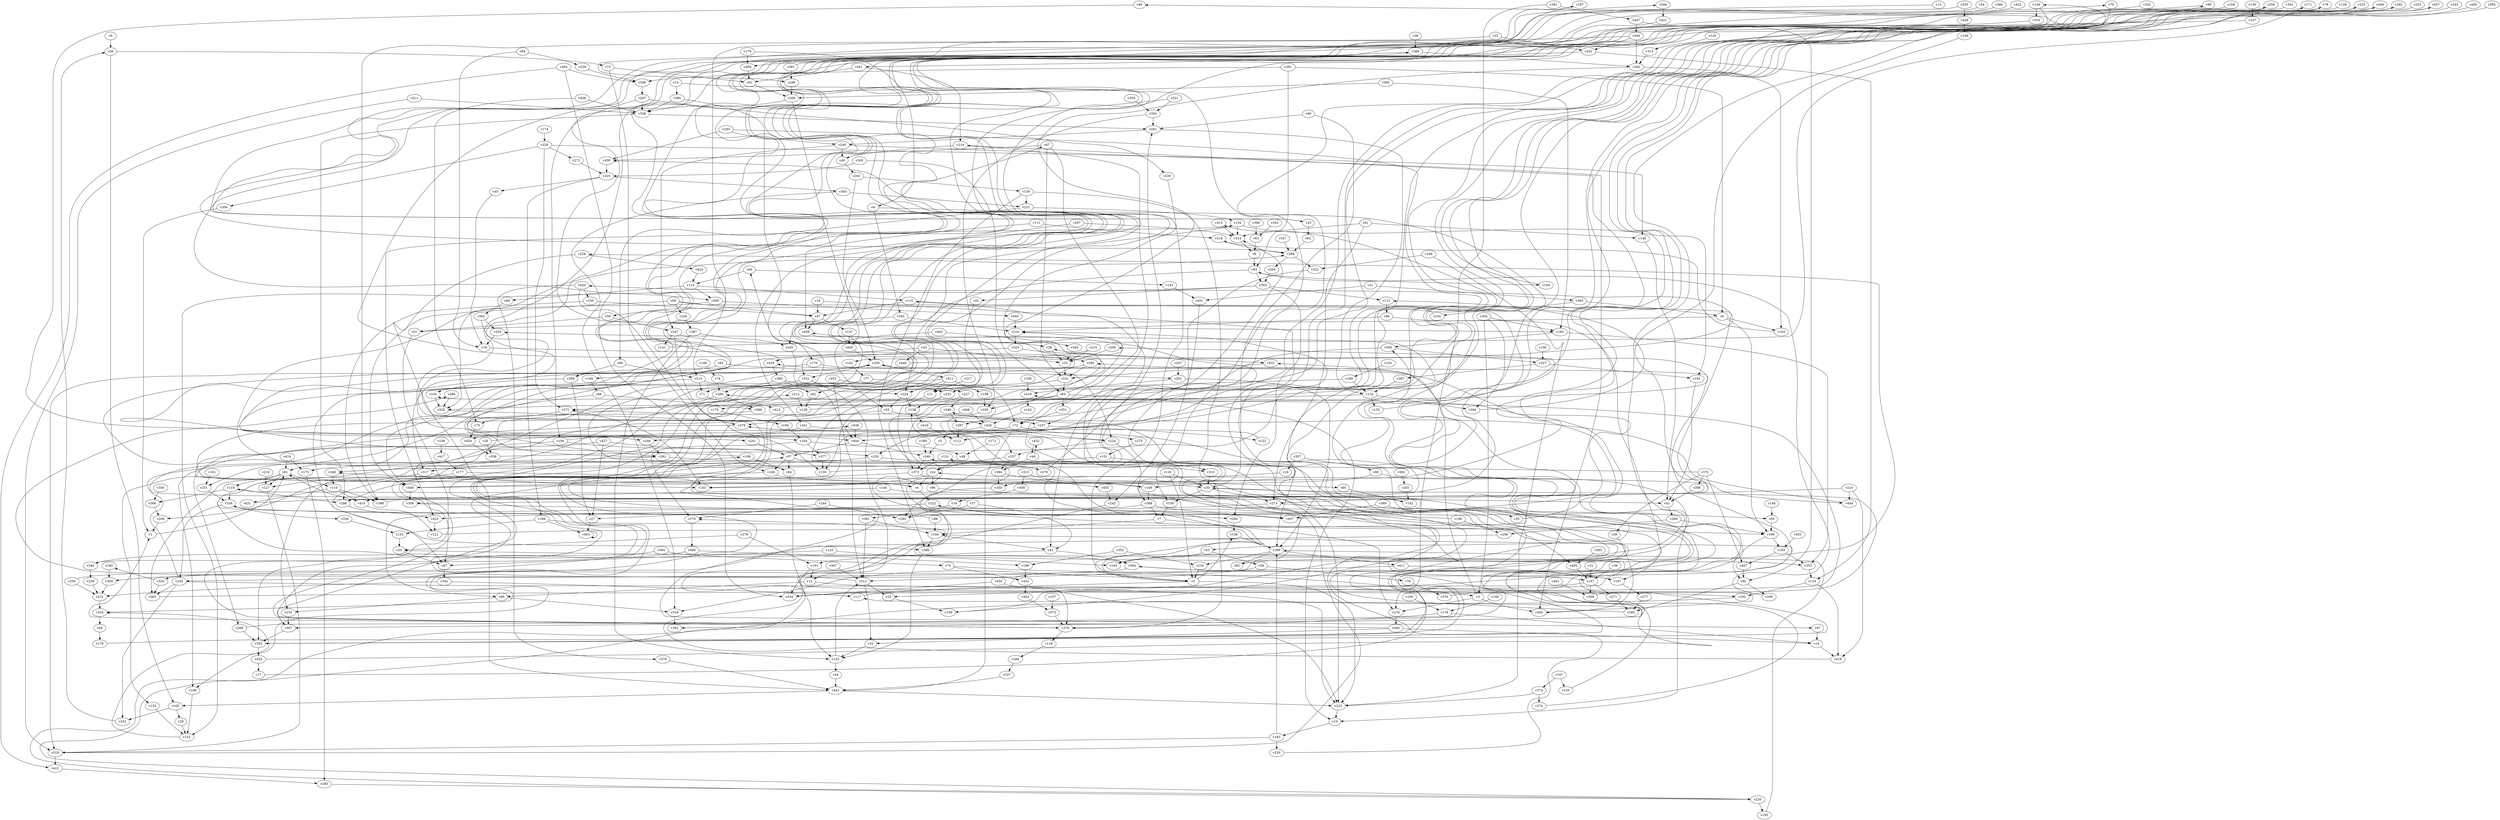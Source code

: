 // Benchmark game 685 - 460 vertices
// time_bound: 99
// targets: v162
digraph G {
    v0 [name="v0", player=0];
    v1 [name="v1", player=0];
    v2 [name="v2", player=0];
    v3 [name="v3", player=0];
    v4 [name="v4", player=0];
    v5 [name="v5", player=0];
    v6 [name="v6", player=1];
    v7 [name="v7", player=1];
    v8 [name="v8", player=1];
    v9 [name="v9", player=0];
    v10 [name="v10", player=0];
    v11 [name="v11", player=0];
    v12 [name="v12", player=0];
    v13 [name="v13", player=0];
    v14 [name="v14", player=1];
    v15 [name="v15", player=0];
    v16 [name="v16", player=1];
    v17 [name="v17", player=1];
    v18 [name="v18", player=0];
    v19 [name="v19", player=0];
    v20 [name="v20", player=1];
    v21 [name="v21", player=1];
    v22 [name="v22", player=0];
    v23 [name="v23", player=1];
    v24 [name="v24", player=1];
    v25 [name="v25", player=0];
    v26 [name="v26", player=1];
    v27 [name="v27", player=0];
    v28 [name="v28", player=0];
    v29 [name="v29", player=0];
    v30 [name="v30", player=0];
    v31 [name="v31", player=0];
    v32 [name="v32", player=0];
    v33 [name="v33", player=0];
    v34 [name="v34", player=1];
    v35 [name="v35", player=0];
    v36 [name="v36", player=1];
    v37 [name="v37", player=1];
    v38 [name="v38", player=0];
    v39 [name="v39", player=1];
    v40 [name="v40", player=1];
    v41 [name="v41", player=1];
    v42 [name="v42", player=0];
    v43 [name="v43", player=0];
    v44 [name="v44", player=1];
    v45 [name="v45", player=0];
    v46 [name="v46", player=0];
    v47 [name="v47", player=1];
    v48 [name="v48", player=0];
    v49 [name="v49", player=0];
    v50 [name="v50", player=1];
    v51 [name="v51", player=0];
    v52 [name="v52", player=1];
    v53 [name="v53", player=1];
    v54 [name="v54", player=0];
    v55 [name="v55", player=0];
    v56 [name="v56", player=1];
    v57 [name="v57", player=1];
    v58 [name="v58", player=1];
    v59 [name="v59", player=1];
    v60 [name="v60", player=0];
    v61 [name="v61", player=1];
    v62 [name="v62", player=0];
    v63 [name="v63", player=1];
    v64 [name="v64", player=0];
    v65 [name="v65", player=0];
    v66 [name="v66", player=0];
    v67 [name="v67", player=0];
    v68 [name="v68", player=1];
    v69 [name="v69", player=0];
    v70 [name="v70", player=0];
    v71 [name="v71", player=1];
    v72 [name="v72", player=0];
    v73 [name="v73", player=0];
    v74 [name="v74", player=0];
    v75 [name="v75", player=0];
    v76 [name="v76", player=0];
    v77 [name="v77", player=1];
    v78 [name="v78", player=0];
    v79 [name="v79", player=1];
    v80 [name="v80", player=0];
    v81 [name="v81", player=1];
    v82 [name="v82", player=0];
    v83 [name="v83", player=1];
    v84 [name="v84", player=1];
    v85 [name="v85", player=1];
    v86 [name="v86", player=0];
    v87 [name="v87", player=0];
    v88 [name="v88", player=1];
    v89 [name="v89", player=0];
    v90 [name="v90", player=0];
    v91 [name="v91", player=0];
    v92 [name="v92", player=1];
    v93 [name="v93", player=1];
    v94 [name="v94", player=0];
    v95 [name="v95", player=1];
    v96 [name="v96", player=0];
    v97 [name="v97", player=1];
    v98 [name="v98", player=1];
    v99 [name="v99", player=1];
    v100 [name="v100", player=0];
    v101 [name="v101", player=1];
    v102 [name="v102", player=0];
    v103 [name="v103", player=1];
    v104 [name="v104", player=1];
    v105 [name="v105", player=0];
    v106 [name="v106", player=1];
    v107 [name="v107", player=0];
    v108 [name="v108", player=0];
    v109 [name="v109", player=0];
    v110 [name="v110", player=1];
    v111 [name="v111", player=0];
    v112 [name="v112", player=0];
    v113 [name="v113", player=0];
    v114 [name="v114", player=1];
    v115 [name="v115", player=1];
    v116 [name="v116", player=0];
    v117 [name="v117", player=1];
    v118 [name="v118", player=1];
    v119 [name="v119", player=0];
    v120 [name="v120", player=1];
    v121 [name="v121", player=1];
    v122 [name="v122", player=1];
    v123 [name="v123", player=0];
    v124 [name="v124", player=1];
    v125 [name="v125", player=0];
    v126 [name="v126", player=0];
    v127 [name="v127", player=1];
    v128 [name="v128", player=1];
    v129 [name="v129", player=0];
    v130 [name="v130", player=1];
    v131 [name="v131", player=1];
    v132 [name="v132", player=0];
    v133 [name="v133", player=1];
    v134 [name="v134", player=1];
    v135 [name="v135", player=1];
    v136 [name="v136", player=0];
    v137 [name="v137", player=1];
    v138 [name="v138", player=1];
    v139 [name="v139", player=1];
    v140 [name="v140", player=1];
    v141 [name="v141", player=0];
    v142 [name="v142", player=1];
    v143 [name="v143", player=0];
    v144 [name="v144", player=1];
    v145 [name="v145", player=1];
    v146 [name="v146", player=1];
    v147 [name="v147", player=1];
    v148 [name="v148", player=0];
    v149 [name="v149", player=0];
    v150 [name="v150", player=1];
    v151 [name="v151", player=1];
    v152 [name="v152", player=0];
    v153 [name="v153", player=1];
    v154 [name="v154", player=0];
    v155 [name="v155", player=1];
    v156 [name="v156", player=1];
    v157 [name="v157", player=1];
    v158 [name="v158", player=0];
    v159 [name="v159", player=0];
    v160 [name="v160", player=1];
    v161 [name="v161", player=0];
    v162 [name="v162", player=0, target=1];
    v163 [name="v163", player=1];
    v164 [name="v164", player=0];
    v165 [name="v165", player=1];
    v166 [name="v166", player=0];
    v167 [name="v167", player=0];
    v168 [name="v168", player=0];
    v169 [name="v169", player=1];
    v170 [name="v170", player=0];
    v171 [name="v171", player=0];
    v172 [name="v172", player=1];
    v173 [name="v173", player=1];
    v174 [name="v174", player=1];
    v175 [name="v175", player=1];
    v176 [name="v176", player=0];
    v177 [name="v177", player=1];
    v178 [name="v178", player=1];
    v179 [name="v179", player=1];
    v180 [name="v180", player=1];
    v181 [name="v181", player=1];
    v182 [name="v182", player=1];
    v183 [name="v183", player=1];
    v184 [name="v184", player=1];
    v185 [name="v185", player=1];
    v186 [name="v186", player=0];
    v187 [name="v187", player=1];
    v188 [name="v188", player=1];
    v189 [name="v189", player=0];
    v190 [name="v190", player=0];
    v191 [name="v191", player=0];
    v192 [name="v192", player=1];
    v193 [name="v193", player=1];
    v194 [name="v194", player=0];
    v195 [name="v195", player=0];
    v196 [name="v196", player=0];
    v197 [name="v197", player=1];
    v198 [name="v198", player=0];
    v199 [name="v199", player=0];
    v200 [name="v200", player=0];
    v201 [name="v201", player=0];
    v202 [name="v202", player=0];
    v203 [name="v203", player=1];
    v204 [name="v204", player=1];
    v205 [name="v205", player=1];
    v206 [name="v206", player=0];
    v207 [name="v207", player=0];
    v208 [name="v208", player=1];
    v209 [name="v209", player=1];
    v210 [name="v210", player=1];
    v211 [name="v211", player=1];
    v212 [name="v212", player=1];
    v213 [name="v213", player=0];
    v214 [name="v214", player=0];
    v215 [name="v215", player=1];
    v216 [name="v216", player=0];
    v217 [name="v217", player=0];
    v218 [name="v218", player=0];
    v219 [name="v219", player=0];
    v220 [name="v220", player=0];
    v221 [name="v221", player=0];
    v222 [name="v222", player=1];
    v223 [name="v223", player=1];
    v224 [name="v224", player=1];
    v225 [name="v225", player=1];
    v226 [name="v226", player=1];
    v227 [name="v227", player=1];
    v228 [name="v228", player=0];
    v229 [name="v229", player=0];
    v230 [name="v230", player=0];
    v231 [name="v231", player=0];
    v232 [name="v232", player=1];
    v233 [name="v233", player=0];
    v234 [name="v234", player=0];
    v235 [name="v235", player=0];
    v236 [name="v236", player=1];
    v237 [name="v237", player=1];
    v238 [name="v238", player=0];
    v239 [name="v239", player=1];
    v240 [name="v240", player=1];
    v241 [name="v241", player=0];
    v242 [name="v242", player=0];
    v243 [name="v243", player=0];
    v244 [name="v244", player=1];
    v245 [name="v245", player=0];
    v246 [name="v246", player=1];
    v247 [name="v247", player=1];
    v248 [name="v248", player=0];
    v249 [name="v249", player=1];
    v250 [name="v250", player=0];
    v251 [name="v251", player=1];
    v252 [name="v252", player=0];
    v253 [name="v253", player=0];
    v254 [name="v254", player=1];
    v255 [name="v255", player=0];
    v256 [name="v256", player=0];
    v257 [name="v257", player=1];
    v258 [name="v258", player=0];
    v259 [name="v259", player=1];
    v260 [name="v260", player=1];
    v261 [name="v261", player=1];
    v262 [name="v262", player=0];
    v263 [name="v263", player=0];
    v264 [name="v264", player=1];
    v265 [name="v265", player=0];
    v266 [name="v266", player=0];
    v267 [name="v267", player=1];
    v268 [name="v268", player=0];
    v269 [name="v269", player=0];
    v270 [name="v270", player=0];
    v271 [name="v271", player=0];
    v272 [name="v272", player=1];
    v273 [name="v273", player=1];
    v274 [name="v274", player=0];
    v275 [name="v275", player=0];
    v276 [name="v276", player=1];
    v277 [name="v277", player=1];
    v278 [name="v278", player=0];
    v279 [name="v279", player=1];
    v280 [name="v280", player=1];
    v281 [name="v281", player=0];
    v282 [name="v282", player=1];
    v283 [name="v283", player=1];
    v284 [name="v284", player=0];
    v285 [name="v285", player=0];
    v286 [name="v286", player=0];
    v287 [name="v287", player=1];
    v288 [name="v288", player=1];
    v289 [name="v289", player=1];
    v290 [name="v290", player=1];
    v291 [name="v291", player=0];
    v292 [name="v292", player=1];
    v293 [name="v293", player=0];
    v294 [name="v294", player=0];
    v295 [name="v295", player=0];
    v296 [name="v296", player=1];
    v297 [name="v297", player=0];
    v298 [name="v298", player=1];
    v299 [name="v299", player=1];
    v300 [name="v300", player=1];
    v301 [name="v301", player=1];
    v302 [name="v302", player=1];
    v303 [name="v303", player=1];
    v304 [name="v304", player=1];
    v305 [name="v305", player=0];
    v306 [name="v306", player=1];
    v307 [name="v307", player=0];
    v308 [name="v308", player=0];
    v309 [name="v309", player=0];
    v310 [name="v310", player=1];
    v311 [name="v311", player=0];
    v312 [name="v312", player=0];
    v313 [name="v313", player=0];
    v314 [name="v314", player=0];
    v315 [name="v315", player=1];
    v316 [name="v316", player=1];
    v317 [name="v317", player=0];
    v318 [name="v318", player=0];
    v319 [name="v319", player=0];
    v320 [name="v320", player=0];
    v321 [name="v321", player=0];
    v322 [name="v322", player=0];
    v323 [name="v323", player=0];
    v324 [name="v324", player=1];
    v325 [name="v325", player=0];
    v326 [name="v326", player=1];
    v327 [name="v327", player=0];
    v328 [name="v328", player=1];
    v329 [name="v329", player=1];
    v330 [name="v330", player=1];
    v331 [name="v331", player=0];
    v332 [name="v332", player=1];
    v333 [name="v333", player=1];
    v334 [name="v334", player=0];
    v335 [name="v335", player=1];
    v336 [name="v336", player=0];
    v337 [name="v337", player=0];
    v338 [name="v338", player=0];
    v339 [name="v339", player=1];
    v340 [name="v340", player=0];
    v341 [name="v341", player=1];
    v342 [name="v342", player=0];
    v343 [name="v343", player=0];
    v344 [name="v344", player=1];
    v345 [name="v345", player=1];
    v346 [name="v346", player=0];
    v347 [name="v347", player=0];
    v348 [name="v348", player=1];
    v349 [name="v349", player=0];
    v350 [name="v350", player=0];
    v351 [name="v351", player=0];
    v352 [name="v352", player=0];
    v353 [name="v353", player=1];
    v354 [name="v354", player=0];
    v355 [name="v355", player=0];
    v356 [name="v356", player=0];
    v357 [name="v357", player=0];
    v358 [name="v358", player=1];
    v359 [name="v359", player=1];
    v360 [name="v360", player=0];
    v361 [name="v361", player=1];
    v362 [name="v362", player=1];
    v363 [name="v363", player=0];
    v364 [name="v364", player=1];
    v365 [name="v365", player=0];
    v366 [name="v366", player=1];
    v367 [name="v367", player=0];
    v368 [name="v368", player=0];
    v369 [name="v369", player=0];
    v370 [name="v370", player=0];
    v371 [name="v371", player=1];
    v372 [name="v372", player=1];
    v373 [name="v373", player=0];
    v374 [name="v374", player=0];
    v375 [name="v375", player=0];
    v376 [name="v376", player=1];
    v377 [name="v377", player=0];
    v378 [name="v378", player=1];
    v379 [name="v379", player=1];
    v380 [name="v380", player=1];
    v381 [name="v381", player=0];
    v382 [name="v382", player=0];
    v383 [name="v383", player=1];
    v384 [name="v384", player=1];
    v385 [name="v385", player=1];
    v386 [name="v386", player=0];
    v387 [name="v387", player=1];
    v388 [name="v388", player=0];
    v389 [name="v389", player=0];
    v390 [name="v390", player=1];
    v391 [name="v391", player=0];
    v392 [name="v392", player=1];
    v393 [name="v393", player=0];
    v394 [name="v394", player=1];
    v395 [name="v395", player=1];
    v396 [name="v396", player=1];
    v397 [name="v397", player=1];
    v398 [name="v398", player=1];
    v399 [name="v399", player=0];
    v400 [name="v400", player=0];
    v401 [name="v401", player=0];
    v402 [name="v402", player=1];
    v403 [name="v403", player=0];
    v404 [name="v404", player=1];
    v405 [name="v405", player=0];
    v406 [name="v406", player=1];
    v407 [name="v407", player=0];
    v408 [name="v408", player=0];
    v409 [name="v409", player=0];
    v410 [name="v410", player=1];
    v411 [name="v411", player=0];
    v412 [name="v412", player=1];
    v413 [name="v413", player=1];
    v414 [name="v414", player=1];
    v415 [name="v415", player=1];
    v416 [name="v416", player=0];
    v417 [name="v417", player=1];
    v418 [name="v418", player=0];
    v419 [name="v419", player=0];
    v420 [name="v420", player=1];
    v421 [name="v421", player=1];
    v422 [name="v422", player=1];
    v423 [name="v423", player=0];
    v424 [name="v424", player=0];
    v425 [name="v425", player=1];
    v426 [name="v426", player=0];
    v427 [name="v427", player=1];
    v428 [name="v428", player=0];
    v429 [name="v429", player=1];
    v430 [name="v430", player=1];
    v431 [name="v431", player=1];
    v432 [name="v432", player=1];
    v433 [name="v433", player=1];
    v434 [name="v434", player=1];
    v435 [name="v435", player=1];
    v436 [name="v436", player=0];
    v437 [name="v437", player=0];
    v438 [name="v438", player=0];
    v439 [name="v439", player=1];
    v440 [name="v440", player=0];
    v441 [name="v441", player=0];
    v442 [name="v442", player=1];
    v443 [name="v443", player=0];
    v444 [name="v444", player=0];
    v445 [name="v445", player=0];
    v446 [name="v446", player=0];
    v447 [name="v447", player=0];
    v448 [name="v448", player=1];
    v449 [name="v449", player=0];
    v450 [name="v450", player=0];
    v451 [name="v451", player=1];
    v452 [name="v452", player=1];
    v453 [name="v453", player=1];
    v454 [name="v454", player=0];
    v455 [name="v455", player=0];
    v456 [name="v456", player=0];
    v457 [name="v457", player=0];
    v458 [name="v458", player=1];
    v459 [name="v459", player=0];

    v0 -> v56;
    v1 -> v81 [constraint="t >= 1"];
    v2 -> v105 [constraint="t < 12"];
    v3 -> v433;
    v4 -> v222;
    v5 -> v346;
    v6 -> v51;
    v7 -> v276;
    v8 -> v83;
    v9 -> v103 [constraint="t < 7"];
    v10 -> v183;
    v11 -> v373;
    v12 -> v223;
    v13 -> v25 [constraint="t >= 3"];
    v14 -> v418;
    v15 -> v23 [constraint="t < 12"];
    v16 -> v355 [constraint="t < 7"];
    v17 -> v371 [constraint="t < 8"];
    v18 -> v112 [constraint="t mod 3 == 0"];
    v19 -> v2 [constraint="t >= 1"];
    v20 -> v87;
    v21 -> v365;
    v22 -> v213;
    v23 -> v159;
    v24 -> v288 [constraint="t >= 4"];
    v25 -> v187 [constraint="t >= 1"];
    v26 -> v282 [constraint="t mod 2 == 1"];
    v27 -> v403;
    v28 -> v33;
    v29 -> v152;
    v30 -> v53 [constraint="t >= 1"];
    v31 -> v167;
    v32 -> v232;
    v33 -> v101;
    v34 -> v292;
    v35 -> v266 [constraint="t mod 4 == 1"];
    v36 -> v167;
    v37 -> v108 [constraint="t < 5"];
    v38 -> v389;
    v39 -> v456;
    v40 -> v263;
    v41 -> v364;
    v42 -> v289;
    v43 -> v435 [constraint="t mod 3 == 2"];
    v44 -> v442;
    v45 -> v19;
    v46 -> v432 [constraint="t >= 3"];
    v47 -> v409;
    v48 -> v24;
    v49 -> v241 [constraint="t >= 3"];
    v50 -> v190;
    v51 -> v87;
    v52 -> v125;
    v53 -> v58;
    v54 -> v356 [constraint="t < 6"];
    v55 -> v379;
    v56 -> v73;
    v57 -> v279;
    v58 -> v319;
    v59 -> v247;
    v60 -> v143;
    v61 -> v314;
    v62 -> v288;
    v63 -> v8;
    v64 -> v60 [constraint="t mod 2 == 0"];
    v65 -> v371;
    v66 -> v388;
    v67 -> v439;
    v68 -> v362;
    v69 -> v444 [constraint="t >= 1"];
    v70 -> v333 [constraint="t mod 4 == 0"];
    v71 -> v413;
    v72 -> v275;
    v73 -> v91;
    v74 -> v266;
    v75 -> v429;
    v76 -> v370;
    v77 -> v227;
    v78 -> v304 [constraint="t >= 3"];
    v79 -> v371 [constraint="t >= 3"];
    v80 -> v209;
    v81 -> v133;
    v82 -> v228 [constraint="t < 9"];
    v83 -> v303;
    v84 -> v19;
    v85 -> v182;
    v86 -> v216;
    v87 -> v342;
    v88 -> v389 [constraint="t < 10"];
    v89 -> v213;
    v90 -> v281;
    v91 -> v269;
    v92 -> v129;
    v93 -> v201;
    v94 -> v176;
    v95 -> v233;
    v96 -> v167 [constraint="t mod 2 == 0"];
    v97 -> v14;
    v98 -> v169;
    v99 -> v251 [constraint="t >= 4"];
    v100 -> v178;
    v101 -> v404 [constraint="t mod 5 == 0"];
    v102 -> v189;
    v103 -> v127 [constraint="t >= 2"];
    v104 -> v457 [constraint="t >= 3"];
    v105 -> v335;
    v106 -> v327;
    v107 -> v135;
    v108 -> v200 [constraint="t >= 4"];
    v109 -> v216 [constraint="t < 5"];
    v110 -> v410;
    v111 -> v409;
    v112 -> v138;
    v113 -> v86;
    v114 -> v68;
    v115 -> v41;
    v116 -> v2;
    v117 -> v99 [constraint="t < 5"];
    v118 -> v284;
    v119 -> v339;
    v120 -> v315;
    v121 -> v131 [constraint="t mod 4 == 1"];
    v122 -> v5 [constraint="t < 10"];
    v123 -> v163;
    v124 -> v192;
    v125 -> v44;
    v126 -> v320 [constraint="t < 5"];
    v127 -> v318;
    v128 -> v42 [constraint="t >= 5"];
    v129 -> v200 [constraint="t mod 5 == 1"];
    v130 -> v290 [constraint="t < 5"];
    v131 -> v373;
    v132 -> v264;
    v133 -> v152;
    v134 -> v423;
    v135 -> v300 [constraint="t >= 5"];
    v136 -> v147;
    v137 -> v459;
    v138 -> v416;
    v139 -> v221;
    v140 -> v223;
    v141 -> v171 [constraint="t < 10"];
    v142 -> v426;
    v143 -> v451;
    v144 -> v97 [constraint="t < 8"];
    v145 -> v178;
    v146 -> v50;
    v147 -> v149 [constraint="t >= 5"];
    v148 -> v42;
    v149 -> v66;
    v150 -> v398;
    v151 -> v292;
    v152 -> v334 [constraint="t mod 4 == 1"];
    v153 -> v20;
    v154 -> v218 [constraint="t >= 5"];
    v155 -> v208 [constraint="t mod 3 == 0"];
    v156 -> v286;
    v157 -> v375;
    v158 -> v7;
    v159 -> v222 [constraint="t >= 3"];
    v160 -> v41;
    v161 -> v251;
    v162 -> v77;
    v163 -> v49 [constraint="t mod 5 == 0"];
    v164 -> v270;
    v165 -> v29;
    v166 -> v30;
    v167 -> v159;
    v168 -> v74;
    v169 -> v212 [constraint="t >= 3"];
    v170 -> v309;
    v171 -> v340 [constraint="t < 12"];
    v172 -> v48;
    v173 -> v285;
    v174 -> v328;
    v175 -> v194;
    v176 -> v214 [constraint="t mod 4 == 1"];
    v177 -> v283;
    v178 -> v14;
    v179 -> v400;
    v180 -> v346;
    v181 -> v42;
    v182 -> v144 [constraint="t < 9"];
    v183 -> v286;
    v184 -> v353;
    v185 -> v4 [constraint="t mod 3 == 2"];
    v186 -> v152;
    v187 -> v299 [constraint="t mod 4 == 2"];
    v188 -> v405;
    v189 -> v192 [constraint="t < 9"];
    v190 -> v193;
    v191 -> v12;
    v192 -> v220 [constraint="t >= 3"];
    v193 -> v353;
    v194 -> v164;
    v195 -> v286;
    v196 -> v134 [constraint="t >= 3"];
    v197 -> v277;
    v198 -> v185;
    v199 -> v452;
    v200 -> v331;
    v201 -> v286;
    v202 -> v81 [constraint="t >= 3"];
    v203 -> v288 [constraint="t < 10"];
    v204 -> v303;
    v205 -> v182;
    v206 -> v1;
    v207 -> v201;
    v208 -> v33;
    v209 -> v449 [constraint="t >= 3"];
    v210 -> v444;
    v211 -> v338;
    v212 -> v129;
    v213 -> v71;
    v214 -> v40;
    v215 -> v248 [constraint="t >= 2"];
    v216 -> v323;
    v217 -> v11;
    v218 -> v288;
    v219 -> v127;
    v220 -> v195;
    v221 -> v134;
    v222 -> v280;
    v223 -> v10;
    v224 -> v257;
    v225 -> v45;
    v226 -> v387;
    v227 -> v190 [constraint="t < 10"];
    v228 -> v442;
    v229 -> v399;
    v230 -> v379 [constraint="t >= 5"];
    v231 -> v334;
    v232 -> v138;
    v233 -> v307;
    v234 -> v2;
    v235 -> v79 [constraint="t < 11"];
    v236 -> v417;
    v237 -> v122;
    v238 -> v231;
    v239 -> v2;
    v240 -> v304;
    v241 -> v57;
    v242 -> v220 [constraint="t mod 5 == 2"];
    v243 -> v392 [constraint="t >= 2"];
    v244 -> v292;
    v245 -> v404;
    v246 -> v223;
    v247 -> v28;
    v248 -> v261;
    v249 -> v456;
    v250 -> v438 [constraint="t >= 2"];
    v251 -> v339;
    v252 -> v124;
    v253 -> v429 [constraint="t mod 4 == 0"];
    v254 -> v59 [constraint="t >= 3"];
    v255 -> v286;
    v256 -> v186 [constraint="t < 12"];
    v257 -> v24;
    v258 -> v261 [constraint="t mod 3 == 1"];
    v259 -> v376 [constraint="t < 11"];
    v260 -> v339 [constraint="t mod 3 == 0"];
    v261 -> v310;
    v262 -> v162 [constraint="t < 8"];
    v263 -> v139;
    v264 -> v113 [constraint="t mod 4 == 1"];
    v265 -> v33;
    v266 -> v206 [constraint="t >= 2"];
    v267 -> v109;
    v268 -> v346 [constraint="t >= 1"];
    v269 -> v338;
    v270 -> v406;
    v271 -> v348 [constraint="t < 7"];
    v272 -> v225;
    v273 -> v423;
    v274 -> v20 [constraint="t mod 5 == 2"];
    v275 -> v151;
    v276 -> v440;
    v277 -> v260;
    v278 -> v20;
    v279 -> v200 [constraint="t < 14"];
    v280 -> v156;
    v281 -> v132;
    v282 -> v333 [constraint="t >= 1"];
    v283 -> v160 [constraint="t < 13"];
    v284 -> v337;
    v285 -> v220;
    v286 -> v82;
    v287 -> v132;
    v288 -> v204;
    v289 -> v256;
    v290 -> v164 [constraint="t >= 2"];
    v291 -> v83;
    v292 -> v119 [constraint="t < 14"];
    v293 -> v307 [constraint="t < 15"];
    v294 -> v421;
    v295 -> v163 [constraint="t mod 2 == 1"];
    v296 -> v335;
    v297 -> v314;
    v298 -> v78 [constraint="t < 9"];
    v299 -> v269;
    v300 -> v158;
    v301 -> v376 [constraint="t mod 2 == 1"];
    v302 -> v264;
    v303 -> v152;
    v304 -> v231;
    v305 -> v65;
    v306 -> v1;
    v307 -> v333;
    v308 -> v437 [constraint="t >= 3"];
    v309 -> v105;
    v310 -> v30;
    v311 -> v87;
    v312 -> v296 [constraint="t < 15"];
    v313 -> v169;
    v314 -> v8;
    v315 -> v262;
    v316 -> v426 [constraint="t < 7"];
    v317 -> v233;
    v318 -> v314 [constraint="t mod 5 == 1"];
    v319 -> v392;
    v320 -> v240 [constraint="t < 11"];
    v321 -> v335 [constraint="t >= 1"];
    v322 -> v223 [constraint="t >= 2"];
    v323 -> v331;
    v324 -> v138;
    v325 -> v348 [constraint="t mod 5 == 2"];
    v326 -> v153;
    v327 -> v287;
    v328 -> v272;
    v329 -> v19;
    v330 -> v419;
    v331 -> v266;
    v332 -> v56;
    v333 -> v364 [constraint="t mod 4 == 1"];
    v334 -> v94;
    v335 -> v334 [constraint="t < 6"];
    v336 -> v415 [constraint="t >= 2"];
    v337 -> v442;
    v338 -> v281;
    v339 -> v235;
    v340 -> v439 [constraint="t >= 3"];
    v341 -> v248;
    v342 -> v117;
    v343 -> v63;
    v344 -> v398;
    v345 -> v216;
    v346 -> v373;
    v347 -> v288;
    v348 -> v409 [constraint="t >= 5"];
    v349 -> v397;
    v350 -> v366;
    v351 -> v72;
    v352 -> v234;
    v353 -> v124;
    v354 -> v185;
    v355 -> v353 [constraint="t mod 5 == 2"];
    v356 -> v335;
    v357 -> v16;
    v358 -> v30 [constraint="t mod 4 == 0"];
    v359 -> v354;
    v360 -> v290 [constraint="t mod 2 == 0"];
    v361 -> v160;
    v362 -> v426 [constraint="t < 14"];
    v363 -> v399;
    v364 -> v197;
    v365 -> v6;
    v366 -> v206;
    v367 -> v312;
    v368 -> v7;
    v369 -> v437;
    v370 -> v115 [constraint="t >= 1"];
    v371 -> v103;
    v372 -> v325 [constraint="t >= 1"];
    v373 -> v85;
    v374 -> v274;
    v375 -> v376;
    v376 -> v67 [constraint="t mod 2 == 1"];
    v377 -> v130;
    v378 -> v442;
    v379 -> v4 [constraint="t >= 3"];
    v380 -> v170;
    v381 -> v276;
    v382 -> v205;
    v383 -> v405;
    v384 -> v455;
    v385 -> v92;
    v386 -> v125;
    v387 -> v125;
    v388 -> v261 [constraint="t mod 4 == 0"];
    v389 -> v262;
    v390 -> v63;
    v391 -> v294 [constraint="t mod 4 == 0"];
    v392 -> v117 [constraint="t mod 4 == 0"];
    v393 -> v221;
    v394 -> v70;
    v395 -> v269;
    v396 -> v42;
    v397 -> v112;
    v398 -> v28 [constraint="t >= 4"];
    v399 -> v267;
    v400 -> v91;
    v401 -> v358;
    v402 -> v193;
    v403 -> v403;
    v404 -> v57;
    v405 -> v167;
    v406 -> v199;
    v407 -> v80;
    v408 -> v364 [constraint="t >= 3"];
    v409 -> v386 [constraint="t >= 2"];
    v410 -> v81;
    v411 -> v312;
    v412 -> v285;
    v413 -> v329 [constraint="t >= 2"];
    v414 -> v81;
    v415 -> v314;
    v416 -> v112;
    v417 -> v177;
    v418 -> v270 [constraint="t < 9"];
    v419 -> v142;
    v420 -> v150;
    v421 -> v224 [constraint="t < 11"];
    v422 -> v184 [constraint="t < 9"];
    v423 -> v121;
    v424 -> v114;
    v425 -> v379 [constraint="t < 5"];
    v426 -> v224;
    v427 -> v27;
    v428 -> v126;
    v429 -> v336;
    v430 -> v308 [constraint="t < 14"];
    v431 -> v24 [constraint="t >= 4"];
    v432 -> v46;
    v433 -> v101;
    v434 -> v419 [constraint="t < 8"];
    v435 -> v385;
    v436 -> v75;
    v437 -> v435 [constraint="t >= 4"];
    v438 -> v404;
    v439 -> v225;
    v440 -> v1 [constraint="t < 12"];
    v441 -> v214;
    v442 -> v223;
    v443 -> v265;
    v444 -> v349 [constraint="t mod 5 == 4"];
    v445 -> v216;
    v446 -> v420 [constraint="t < 14"];
    v447 -> v344;
    v448 -> v259 [constraint="t >= 3"];
    v449 -> v397 [constraint="t < 12"];
    v450 -> v376;
    v451 -> v242;
    v452 -> v57 [constraint="t mod 2 == 0"];
    v453 -> v312;
    v454 -> v375;
    v455 -> v242;
    v456 -> v83 [constraint="t >= 4"];
    v457 -> v11 [constraint="t mod 2 == 0"];
    v458 -> v34;
    v459 -> v200;
    v188 -> v403;
    v84 -> v229;
    v363 -> v434;
    v381 -> v447;
    v57 -> v64;
    v293 -> v249;
    v372 -> v39;
    v201 -> v419;
    v3 -> v456;
    v89 -> v309;
    v2 -> v156;
    v385 -> v72;
    v247 -> v130;
    v25 -> v62;
    v81 -> v110;
    v116 -> v30;
    v151 -> v310;
    v134 -> v181;
    v188 -> v153;
    v266 -> v388;
    v6 -> v154;
    v345 -> v245;
    v69 -> v226;
    v69 -> v47;
    v391 -> v299;
    v24 -> v4;
    v328 -> v148;
    v447 -> v80;
    v288 -> v322;
    v2 -> v434;
    v56 -> v165;
    v357 -> v98;
    v448 -> v308;
    v37 -> v41;
    v101 -> v65;
    v278 -> v191;
    v80 -> v260;
    v387 -> v245;
    v55 -> v237;
    v384 -> v355;
    v420 -> v378;
    v271 -> v260;
    v203 -> v428;
    v361 -> v312;
    v225 -> v393;
    v340 -> v238;
    v43 -> v33;
    v262 -> v154;
    v324 -> v55;
    v257 -> v384;
    v214 -> v237;
    v66 -> v448;
    v83 -> v324;
    v317 -> v103;
    v348 -> v110;
    v235 -> v332;
    v376 -> v118;
    v200 -> v311;
    v453 -> v232;
    v108 -> v64;
    v140 -> v410;
    v37 -> v361;
    v18 -> v47;
    v30 -> v273;
    v77 -> v92;
    v139 -> v376;
    v441 -> v91;
    v164 -> v48;
    v255 -> v317;
    v443 -> v55;
    v6 -> v190;
    v341 -> v257;
    v69 -> v448;
    v291 -> v399;
    v406 -> v307;
    v333 -> v425;
    v250 -> v231;
    v167 -> v271;
    v269 -> v459;
    v183 -> v230;
    v244 -> v270;
    v365 -> v254;
    v300 -> v327;
    v342 -> v231;
    v196 -> v256;
    v268 -> v333;
    v59 -> v51;
    v12 -> v95;
    v267 -> v338;
    v61 -> v148;
    v249 -> v247;
    v81 -> v127;
    v312 -> v52;
    v123 -> v87;
    v309 -> v27;
    v9 -> v345;
    v178 -> v376;
    v179 -> v9;
    v22 -> v252;
    v30 -> v158;
    v169 -> v368;
    v81 -> v119;
    v249 -> v40;
    v210 -> v273;
    v369 -> v35;
    v302 -> v3;
    v72 -> v442;
    v134 -> v314;
    v440 -> v52;
    v362 -> v329;
    v65 -> v10;
    v60 -> v114;
    v394 -> v333;
    v404 -> v346;
    v371 -> v75;
    v109 -> v268;
    v24 -> v103;
    v170 -> v224;
    v318 -> v412;
    v114 -> v115;
    v111 -> v218;
    v290 -> v101;
    v70 -> v452;
    v312 -> v23;
    v224 -> v368;
    v273 -> v50;
    v246 -> v322;
    v190 -> v80;
    v303 -> v113;
    v286 -> v234;
    v210 -> v418;
    v364 -> v235;
    v221 -> v89;
    v311 -> v324;
    v368 -> v437;
    v110 -> v431;
    v297 -> v341;
    v225 -> v188;
    v352 -> v199;
    v338 -> v298;
    v344 -> v262;
    v41 -> v191;
    v289 -> v190;
    v368 -> v95;
    v372 -> v396;
    v215 -> v33;
    v411 -> v197;
    v261 -> v173;
    v327 -> v181;
    v26 -> v336;
    v380 -> v338;
    v53 -> v163;
    v65 -> v216;
    v72 -> v404;
    v109 -> v377;
    v427 -> v186;
    v213 -> v324;
    v228 -> v424;
    v65 -> v351;
    v247 -> v141;
    v235 -> v283;
    v303 -> v32;
    v420 -> v379;
    v88 -> v160;
    v339 -> v326;
    v291 -> v6;
    v302 -> v184;
    v373 -> v448;
    v385 -> v71;
    v110 -> v398;
    v119 -> v298;
    v177 -> v4;
    v354 -> v281;
    v356 -> v445;
    v165 -> v332;
    v393 -> v319;
    v160 -> v386;
    v189 -> v132;
    v43 -> v446;
    v21 -> v451;
    v222 -> v27;
    v298 -> v423;
    v425 -> v17;
    v124 -> v418;
    v193 -> v407;
    v191 -> v434;
    v90 -> v30;
    v303 -> v280;
    v167 -> v358;
    v164 -> v377;
    v213 -> v317;
    v344 -> v252;
    v125 -> v312;
    v328 -> v306;
    v279 -> v281;
    v93 -> v318;
    v24 -> v96;
    v98 -> v10;
    v184 -> v300;
    v114 -> v356;
    v305 -> v225;
    v235 -> v3;
    v132 -> v155;
    v427 -> v255;
    v267 -> v239;
    v107 -> v374;
    v321 -> v354;
    v2 -> v223;
    v436 -> v338;
    v86 -> v197;
    v132 -> v175;
    v119 -> v366;
    v286 -> v411;
    v166 -> v298;
    v3 -> v276;
    v15 -> v380;
    v227 -> v349;
    v395 -> v184;
    v389 -> v400;
    v65 -> v185;
    v363 -> v412;
    v311 -> v11;
    v328 -> v371;
    v372 -> v407;
    v150 -> v47;
    v281 -> v249;
    v139 -> v386;
    v293 -> v439;
    v252 -> v441;
    v47 -> v137;
    v263 -> v200;
    v410 -> v121;
    v452 -> v454;
    v331 -> v12;
    v67 -> v101;
    v67 -> v72;
    v313 -> v458;
    v144 -> v316;
    v61 -> v273;
    v408 -> v426;
    v57 -> v166;
    v440 -> v14;
    v237 -> v130;
    v442 -> v165;
    v374 -> v223;
    v323 -> v433;
    v426 -> v255;
    v414 -> v173;
    v320 -> v283;
    v7 -> v160;
    v46 -> v384;
    v95 -> v319;
    v211 -> v318;
    v73 -> v166;
    v83 -> v104;
    v311 -> v198;
    v450 -> v434;
    v183 -> v318;
    v58 -> v76;
    v115 -> v47;
    v64 -> v125;
}
